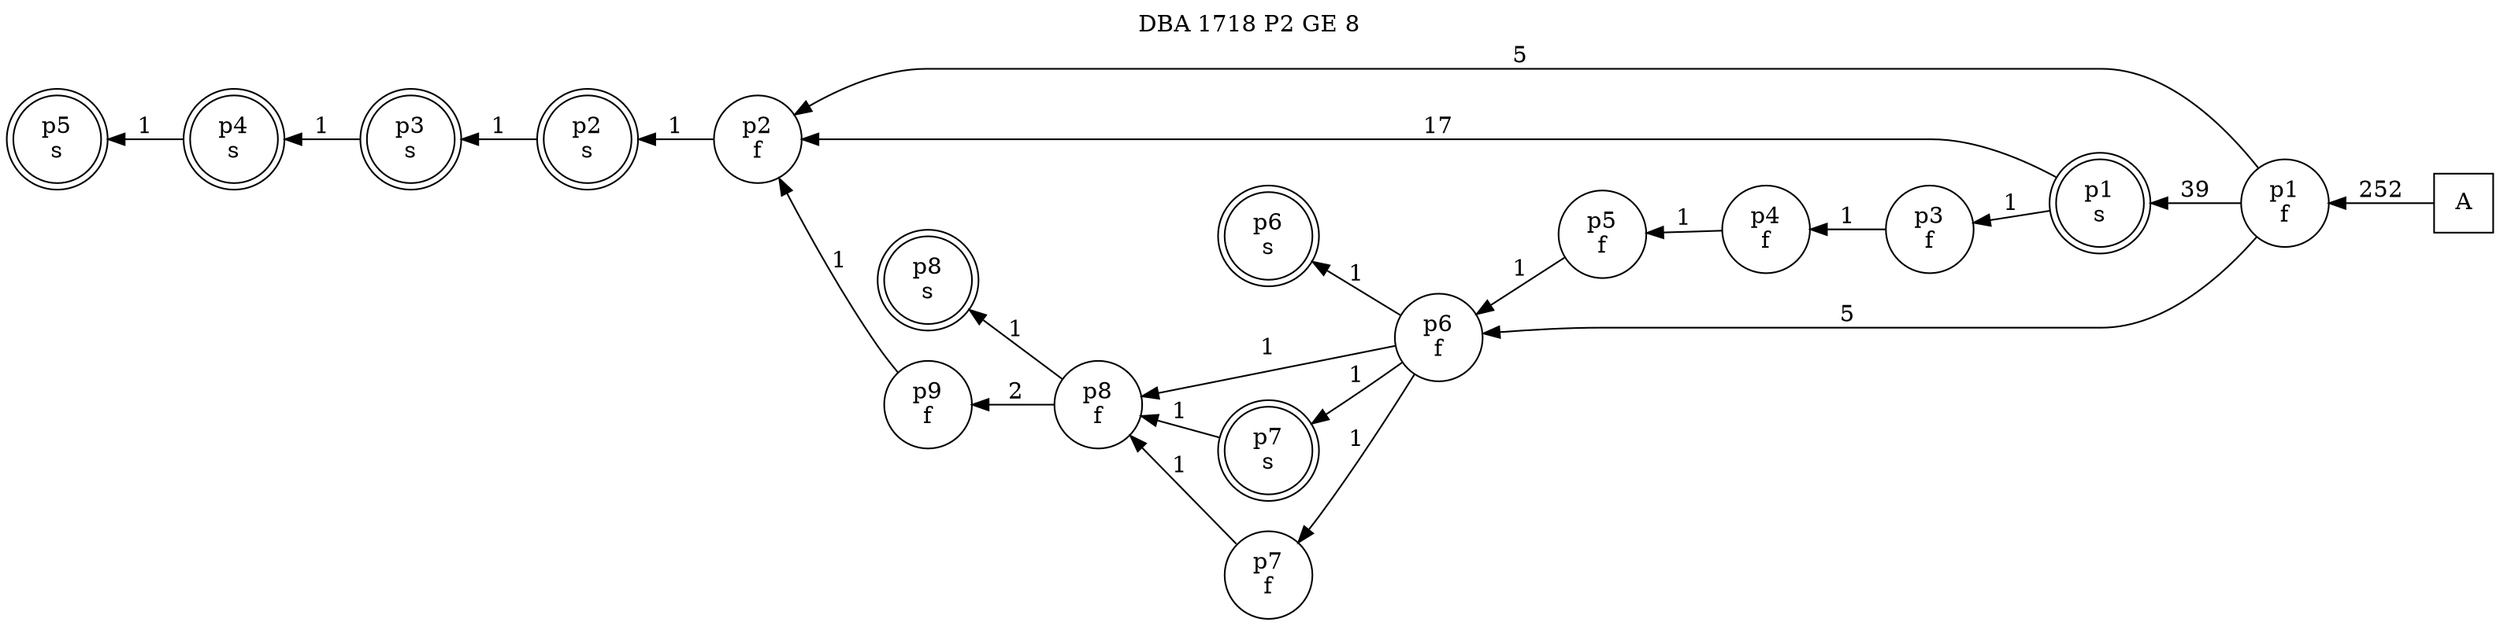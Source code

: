 digraph DBA_1718_P2_GE_8_LOW {
labelloc="tl"
label= " DBA 1718 P2 GE 8 "
rankdir="RL";
"A" [shape="square" label="A"]
"p1_f" [shape="circle" label="p1
f"]
"p1_s" [shape="doublecircle" label="p1
s"]
"p2_f" [shape="circle" label="p2
f"]
"p3_f" [shape="circle" label="p3
f"]
"p4_f" [shape="circle" label="p4
f"]
"p5_f" [shape="circle" label="p5
f"]
"p6_f" [shape="circle" label="p6
f"]
"p7_f" [shape="circle" label="p7
f"]
"p8_f" [shape="circle" label="p8
f"]
"p9_f" [shape="circle" label="p9
f"]
"p2_s" [shape="doublecircle" label="p2
s"]
"p3_s" [shape="doublecircle" label="p3
s"]
"p4_s" [shape="doublecircle" label="p4
s"]
"p5_s" [shape="doublecircle" label="p5
s"]
"p7_s" [shape="doublecircle" label="p7
s"]
"p8_s" [shape="doublecircle" label="p8
s"]
"p6_s" [shape="doublecircle" label="p6
s"]
"A" -> "p1_f" [ label=252]
"p1_f" -> "p1_s" [ label=39]
"p1_f" -> "p2_f" [ label=5]
"p1_f" -> "p6_f" [ label=5]
"p1_s" -> "p2_f" [ label=17]
"p1_s" -> "p3_f" [ label=1]
"p2_f" -> "p2_s" [ label=1]
"p3_f" -> "p4_f" [ label=1]
"p4_f" -> "p5_f" [ label=1]
"p5_f" -> "p6_f" [ label=1]
"p6_f" -> "p7_f" [ label=1]
"p6_f" -> "p8_f" [ label=1]
"p6_f" -> "p7_s" [ label=1]
"p6_f" -> "p6_s" [ label=1]
"p7_f" -> "p8_f" [ label=1]
"p8_f" -> "p9_f" [ label=2]
"p8_f" -> "p8_s" [ label=1]
"p9_f" -> "p2_f" [ label=1]
"p2_s" -> "p3_s" [ label=1]
"p3_s" -> "p4_s" [ label=1]
"p4_s" -> "p5_s" [ label=1]
"p7_s" -> "p8_f" [ label=1]
}
